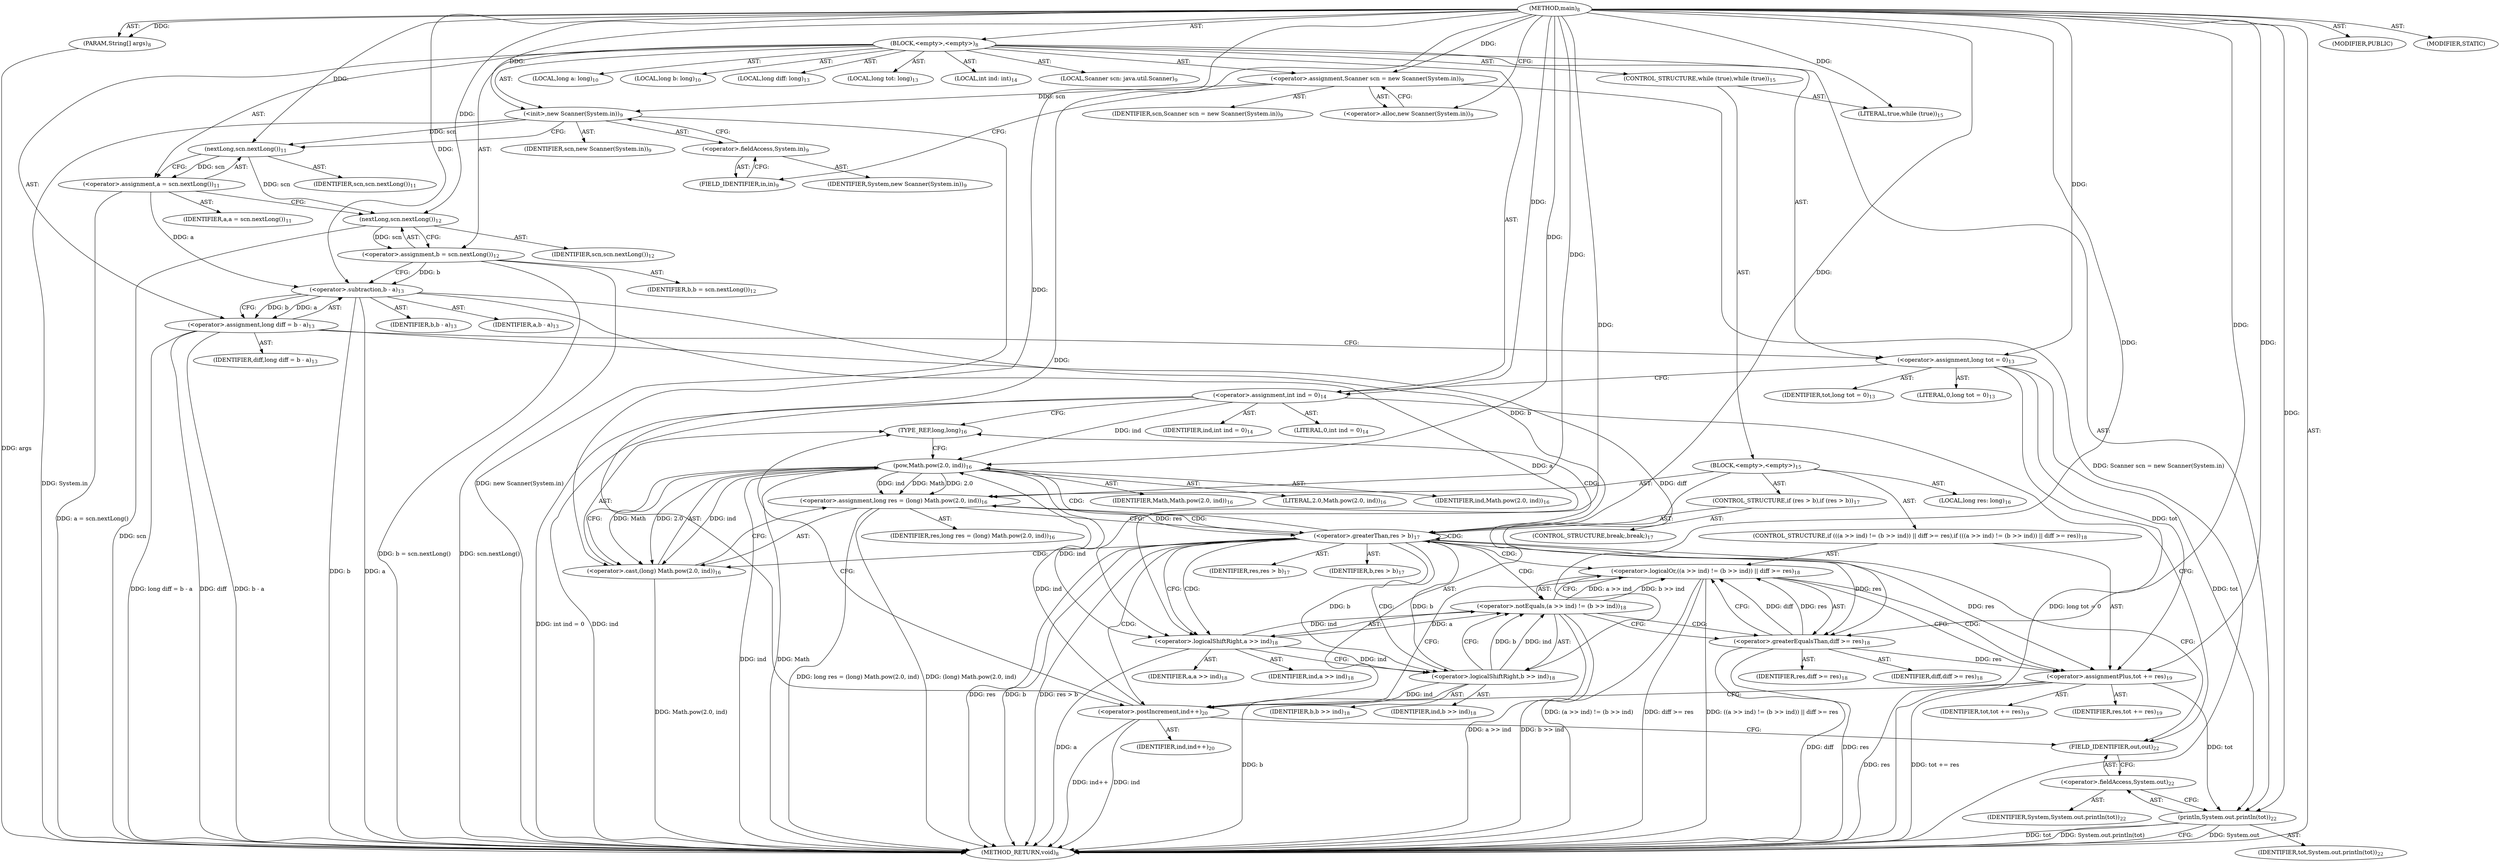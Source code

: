 digraph "main" {  
"19" [label = <(METHOD,main)<SUB>8</SUB>> ]
"20" [label = <(PARAM,String[] args)<SUB>8</SUB>> ]
"21" [label = <(BLOCK,&lt;empty&gt;,&lt;empty&gt;)<SUB>8</SUB>> ]
"4" [label = <(LOCAL,Scanner scn: java.util.Scanner)<SUB>9</SUB>> ]
"22" [label = <(&lt;operator&gt;.assignment,Scanner scn = new Scanner(System.in))<SUB>9</SUB>> ]
"23" [label = <(IDENTIFIER,scn,Scanner scn = new Scanner(System.in))<SUB>9</SUB>> ]
"24" [label = <(&lt;operator&gt;.alloc,new Scanner(System.in))<SUB>9</SUB>> ]
"25" [label = <(&lt;init&gt;,new Scanner(System.in))<SUB>9</SUB>> ]
"3" [label = <(IDENTIFIER,scn,new Scanner(System.in))<SUB>9</SUB>> ]
"26" [label = <(&lt;operator&gt;.fieldAccess,System.in)<SUB>9</SUB>> ]
"27" [label = <(IDENTIFIER,System,new Scanner(System.in))<SUB>9</SUB>> ]
"28" [label = <(FIELD_IDENTIFIER,in,in)<SUB>9</SUB>> ]
"29" [label = <(LOCAL,long a: long)<SUB>10</SUB>> ]
"30" [label = <(LOCAL,long b: long)<SUB>10</SUB>> ]
"31" [label = <(&lt;operator&gt;.assignment,a = scn.nextLong())<SUB>11</SUB>> ]
"32" [label = <(IDENTIFIER,a,a = scn.nextLong())<SUB>11</SUB>> ]
"33" [label = <(nextLong,scn.nextLong())<SUB>11</SUB>> ]
"34" [label = <(IDENTIFIER,scn,scn.nextLong())<SUB>11</SUB>> ]
"35" [label = <(&lt;operator&gt;.assignment,b = scn.nextLong())<SUB>12</SUB>> ]
"36" [label = <(IDENTIFIER,b,b = scn.nextLong())<SUB>12</SUB>> ]
"37" [label = <(nextLong,scn.nextLong())<SUB>12</SUB>> ]
"38" [label = <(IDENTIFIER,scn,scn.nextLong())<SUB>12</SUB>> ]
"39" [label = <(LOCAL,long diff: long)<SUB>13</SUB>> ]
"40" [label = <(LOCAL,long tot: long)<SUB>13</SUB>> ]
"41" [label = <(&lt;operator&gt;.assignment,long diff = b - a)<SUB>13</SUB>> ]
"42" [label = <(IDENTIFIER,diff,long diff = b - a)<SUB>13</SUB>> ]
"43" [label = <(&lt;operator&gt;.subtraction,b - a)<SUB>13</SUB>> ]
"44" [label = <(IDENTIFIER,b,b - a)<SUB>13</SUB>> ]
"45" [label = <(IDENTIFIER,a,b - a)<SUB>13</SUB>> ]
"46" [label = <(&lt;operator&gt;.assignment,long tot = 0)<SUB>13</SUB>> ]
"47" [label = <(IDENTIFIER,tot,long tot = 0)<SUB>13</SUB>> ]
"48" [label = <(LITERAL,0,long tot = 0)<SUB>13</SUB>> ]
"49" [label = <(LOCAL,int ind: int)<SUB>14</SUB>> ]
"50" [label = <(&lt;operator&gt;.assignment,int ind = 0)<SUB>14</SUB>> ]
"51" [label = <(IDENTIFIER,ind,int ind = 0)<SUB>14</SUB>> ]
"52" [label = <(LITERAL,0,int ind = 0)<SUB>14</SUB>> ]
"53" [label = <(CONTROL_STRUCTURE,while (true),while (true))<SUB>15</SUB>> ]
"54" [label = <(LITERAL,true,while (true))<SUB>15</SUB>> ]
"55" [label = <(BLOCK,&lt;empty&gt;,&lt;empty&gt;)<SUB>15</SUB>> ]
"56" [label = <(LOCAL,long res: long)<SUB>16</SUB>> ]
"57" [label = <(&lt;operator&gt;.assignment,long res = (long) Math.pow(2.0, ind))<SUB>16</SUB>> ]
"58" [label = <(IDENTIFIER,res,long res = (long) Math.pow(2.0, ind))<SUB>16</SUB>> ]
"59" [label = <(&lt;operator&gt;.cast,(long) Math.pow(2.0, ind))<SUB>16</SUB>> ]
"60" [label = <(TYPE_REF,long,long)<SUB>16</SUB>> ]
"61" [label = <(pow,Math.pow(2.0, ind))<SUB>16</SUB>> ]
"62" [label = <(IDENTIFIER,Math,Math.pow(2.0, ind))<SUB>16</SUB>> ]
"63" [label = <(LITERAL,2.0,Math.pow(2.0, ind))<SUB>16</SUB>> ]
"64" [label = <(IDENTIFIER,ind,Math.pow(2.0, ind))<SUB>16</SUB>> ]
"65" [label = <(CONTROL_STRUCTURE,if (res &gt; b),if (res &gt; b))<SUB>17</SUB>> ]
"66" [label = <(&lt;operator&gt;.greaterThan,res &gt; b)<SUB>17</SUB>> ]
"67" [label = <(IDENTIFIER,res,res &gt; b)<SUB>17</SUB>> ]
"68" [label = <(IDENTIFIER,b,res &gt; b)<SUB>17</SUB>> ]
"69" [label = <(CONTROL_STRUCTURE,break;,break;)<SUB>17</SUB>> ]
"70" [label = <(CONTROL_STRUCTURE,if (((a &gt;&gt; ind) != (b &gt;&gt; ind)) || diff &gt;= res),if (((a &gt;&gt; ind) != (b &gt;&gt; ind)) || diff &gt;= res))<SUB>18</SUB>> ]
"71" [label = <(&lt;operator&gt;.logicalOr,((a &gt;&gt; ind) != (b &gt;&gt; ind)) || diff &gt;= res)<SUB>18</SUB>> ]
"72" [label = <(&lt;operator&gt;.notEquals,(a &gt;&gt; ind) != (b &gt;&gt; ind))<SUB>18</SUB>> ]
"73" [label = <(&lt;operator&gt;.logicalShiftRight,a &gt;&gt; ind)<SUB>18</SUB>> ]
"74" [label = <(IDENTIFIER,a,a &gt;&gt; ind)<SUB>18</SUB>> ]
"75" [label = <(IDENTIFIER,ind,a &gt;&gt; ind)<SUB>18</SUB>> ]
"76" [label = <(&lt;operator&gt;.logicalShiftRight,b &gt;&gt; ind)<SUB>18</SUB>> ]
"77" [label = <(IDENTIFIER,b,b &gt;&gt; ind)<SUB>18</SUB>> ]
"78" [label = <(IDENTIFIER,ind,b &gt;&gt; ind)<SUB>18</SUB>> ]
"79" [label = <(&lt;operator&gt;.greaterEqualsThan,diff &gt;= res)<SUB>18</SUB>> ]
"80" [label = <(IDENTIFIER,diff,diff &gt;= res)<SUB>18</SUB>> ]
"81" [label = <(IDENTIFIER,res,diff &gt;= res)<SUB>18</SUB>> ]
"82" [label = <(&lt;operator&gt;.assignmentPlus,tot += res)<SUB>19</SUB>> ]
"83" [label = <(IDENTIFIER,tot,tot += res)<SUB>19</SUB>> ]
"84" [label = <(IDENTIFIER,res,tot += res)<SUB>19</SUB>> ]
"85" [label = <(&lt;operator&gt;.postIncrement,ind++)<SUB>20</SUB>> ]
"86" [label = <(IDENTIFIER,ind,ind++)<SUB>20</SUB>> ]
"87" [label = <(println,System.out.println(tot))<SUB>22</SUB>> ]
"88" [label = <(&lt;operator&gt;.fieldAccess,System.out)<SUB>22</SUB>> ]
"89" [label = <(IDENTIFIER,System,System.out.println(tot))<SUB>22</SUB>> ]
"90" [label = <(FIELD_IDENTIFIER,out,out)<SUB>22</SUB>> ]
"91" [label = <(IDENTIFIER,tot,System.out.println(tot))<SUB>22</SUB>> ]
"92" [label = <(MODIFIER,PUBLIC)> ]
"93" [label = <(MODIFIER,STATIC)> ]
"94" [label = <(METHOD_RETURN,void)<SUB>8</SUB>> ]
  "19" -> "20"  [ label = "AST: "] 
  "19" -> "21"  [ label = "AST: "] 
  "19" -> "92"  [ label = "AST: "] 
  "19" -> "93"  [ label = "AST: "] 
  "19" -> "94"  [ label = "AST: "] 
  "21" -> "4"  [ label = "AST: "] 
  "21" -> "22"  [ label = "AST: "] 
  "21" -> "25"  [ label = "AST: "] 
  "21" -> "29"  [ label = "AST: "] 
  "21" -> "30"  [ label = "AST: "] 
  "21" -> "31"  [ label = "AST: "] 
  "21" -> "35"  [ label = "AST: "] 
  "21" -> "39"  [ label = "AST: "] 
  "21" -> "40"  [ label = "AST: "] 
  "21" -> "41"  [ label = "AST: "] 
  "21" -> "46"  [ label = "AST: "] 
  "21" -> "49"  [ label = "AST: "] 
  "21" -> "50"  [ label = "AST: "] 
  "21" -> "53"  [ label = "AST: "] 
  "21" -> "87"  [ label = "AST: "] 
  "22" -> "23"  [ label = "AST: "] 
  "22" -> "24"  [ label = "AST: "] 
  "25" -> "3"  [ label = "AST: "] 
  "25" -> "26"  [ label = "AST: "] 
  "26" -> "27"  [ label = "AST: "] 
  "26" -> "28"  [ label = "AST: "] 
  "31" -> "32"  [ label = "AST: "] 
  "31" -> "33"  [ label = "AST: "] 
  "33" -> "34"  [ label = "AST: "] 
  "35" -> "36"  [ label = "AST: "] 
  "35" -> "37"  [ label = "AST: "] 
  "37" -> "38"  [ label = "AST: "] 
  "41" -> "42"  [ label = "AST: "] 
  "41" -> "43"  [ label = "AST: "] 
  "43" -> "44"  [ label = "AST: "] 
  "43" -> "45"  [ label = "AST: "] 
  "46" -> "47"  [ label = "AST: "] 
  "46" -> "48"  [ label = "AST: "] 
  "50" -> "51"  [ label = "AST: "] 
  "50" -> "52"  [ label = "AST: "] 
  "53" -> "54"  [ label = "AST: "] 
  "53" -> "55"  [ label = "AST: "] 
  "55" -> "56"  [ label = "AST: "] 
  "55" -> "57"  [ label = "AST: "] 
  "55" -> "65"  [ label = "AST: "] 
  "55" -> "70"  [ label = "AST: "] 
  "55" -> "85"  [ label = "AST: "] 
  "57" -> "58"  [ label = "AST: "] 
  "57" -> "59"  [ label = "AST: "] 
  "59" -> "60"  [ label = "AST: "] 
  "59" -> "61"  [ label = "AST: "] 
  "61" -> "62"  [ label = "AST: "] 
  "61" -> "63"  [ label = "AST: "] 
  "61" -> "64"  [ label = "AST: "] 
  "65" -> "66"  [ label = "AST: "] 
  "65" -> "69"  [ label = "AST: "] 
  "66" -> "67"  [ label = "AST: "] 
  "66" -> "68"  [ label = "AST: "] 
  "70" -> "71"  [ label = "AST: "] 
  "70" -> "82"  [ label = "AST: "] 
  "71" -> "72"  [ label = "AST: "] 
  "71" -> "79"  [ label = "AST: "] 
  "72" -> "73"  [ label = "AST: "] 
  "72" -> "76"  [ label = "AST: "] 
  "73" -> "74"  [ label = "AST: "] 
  "73" -> "75"  [ label = "AST: "] 
  "76" -> "77"  [ label = "AST: "] 
  "76" -> "78"  [ label = "AST: "] 
  "79" -> "80"  [ label = "AST: "] 
  "79" -> "81"  [ label = "AST: "] 
  "82" -> "83"  [ label = "AST: "] 
  "82" -> "84"  [ label = "AST: "] 
  "85" -> "86"  [ label = "AST: "] 
  "87" -> "88"  [ label = "AST: "] 
  "87" -> "91"  [ label = "AST: "] 
  "88" -> "89"  [ label = "AST: "] 
  "88" -> "90"  [ label = "AST: "] 
  "22" -> "28"  [ label = "CFG: "] 
  "25" -> "33"  [ label = "CFG: "] 
  "31" -> "37"  [ label = "CFG: "] 
  "35" -> "43"  [ label = "CFG: "] 
  "41" -> "46"  [ label = "CFG: "] 
  "46" -> "50"  [ label = "CFG: "] 
  "50" -> "60"  [ label = "CFG: "] 
  "50" -> "90"  [ label = "CFG: "] 
  "87" -> "94"  [ label = "CFG: "] 
  "24" -> "22"  [ label = "CFG: "] 
  "26" -> "25"  [ label = "CFG: "] 
  "33" -> "31"  [ label = "CFG: "] 
  "37" -> "35"  [ label = "CFG: "] 
  "43" -> "41"  [ label = "CFG: "] 
  "88" -> "87"  [ label = "CFG: "] 
  "28" -> "26"  [ label = "CFG: "] 
  "57" -> "66"  [ label = "CFG: "] 
  "85" -> "60"  [ label = "CFG: "] 
  "85" -> "90"  [ label = "CFG: "] 
  "90" -> "88"  [ label = "CFG: "] 
  "59" -> "57"  [ label = "CFG: "] 
  "66" -> "90"  [ label = "CFG: "] 
  "66" -> "73"  [ label = "CFG: "] 
  "71" -> "82"  [ label = "CFG: "] 
  "71" -> "85"  [ label = "CFG: "] 
  "82" -> "85"  [ label = "CFG: "] 
  "60" -> "61"  [ label = "CFG: "] 
  "61" -> "59"  [ label = "CFG: "] 
  "72" -> "71"  [ label = "CFG: "] 
  "72" -> "79"  [ label = "CFG: "] 
  "79" -> "71"  [ label = "CFG: "] 
  "73" -> "76"  [ label = "CFG: "] 
  "76" -> "72"  [ label = "CFG: "] 
  "19" -> "24"  [ label = "CFG: "] 
  "20" -> "94"  [ label = "DDG: args"] 
  "22" -> "94"  [ label = "DDG: Scanner scn = new Scanner(System.in)"] 
  "25" -> "94"  [ label = "DDG: System.in"] 
  "25" -> "94"  [ label = "DDG: new Scanner(System.in)"] 
  "31" -> "94"  [ label = "DDG: a = scn.nextLong()"] 
  "37" -> "94"  [ label = "DDG: scn"] 
  "35" -> "94"  [ label = "DDG: scn.nextLong()"] 
  "35" -> "94"  [ label = "DDG: b = scn.nextLong()"] 
  "41" -> "94"  [ label = "DDG: diff"] 
  "43" -> "94"  [ label = "DDG: b"] 
  "43" -> "94"  [ label = "DDG: a"] 
  "41" -> "94"  [ label = "DDG: b - a"] 
  "41" -> "94"  [ label = "DDG: long diff = b - a"] 
  "46" -> "94"  [ label = "DDG: long tot = 0"] 
  "50" -> "94"  [ label = "DDG: ind"] 
  "50" -> "94"  [ label = "DDG: int ind = 0"] 
  "61" -> "94"  [ label = "DDG: ind"] 
  "59" -> "94"  [ label = "DDG: Math.pow(2.0, ind)"] 
  "57" -> "94"  [ label = "DDG: (long) Math.pow(2.0, ind)"] 
  "57" -> "94"  [ label = "DDG: long res = (long) Math.pow(2.0, ind)"] 
  "66" -> "94"  [ label = "DDG: res"] 
  "66" -> "94"  [ label = "DDG: b"] 
  "66" -> "94"  [ label = "DDG: res &gt; b"] 
  "73" -> "94"  [ label = "DDG: a"] 
  "72" -> "94"  [ label = "DDG: a &gt;&gt; ind"] 
  "76" -> "94"  [ label = "DDG: b"] 
  "72" -> "94"  [ label = "DDG: b &gt;&gt; ind"] 
  "71" -> "94"  [ label = "DDG: (a &gt;&gt; ind) != (b &gt;&gt; ind)"] 
  "79" -> "94"  [ label = "DDG: diff"] 
  "79" -> "94"  [ label = "DDG: res"] 
  "71" -> "94"  [ label = "DDG: diff &gt;= res"] 
  "71" -> "94"  [ label = "DDG: ((a &gt;&gt; ind) != (b &gt;&gt; ind)) || diff &gt;= res"] 
  "82" -> "94"  [ label = "DDG: res"] 
  "82" -> "94"  [ label = "DDG: tot += res"] 
  "85" -> "94"  [ label = "DDG: ind"] 
  "85" -> "94"  [ label = "DDG: ind++"] 
  "87" -> "94"  [ label = "DDG: System.out"] 
  "87" -> "94"  [ label = "DDG: tot"] 
  "87" -> "94"  [ label = "DDG: System.out.println(tot)"] 
  "61" -> "94"  [ label = "DDG: Math"] 
  "19" -> "20"  [ label = "DDG: "] 
  "19" -> "22"  [ label = "DDG: "] 
  "33" -> "31"  [ label = "DDG: scn"] 
  "37" -> "35"  [ label = "DDG: scn"] 
  "43" -> "41"  [ label = "DDG: b"] 
  "43" -> "41"  [ label = "DDG: a"] 
  "19" -> "46"  [ label = "DDG: "] 
  "19" -> "50"  [ label = "DDG: "] 
  "22" -> "25"  [ label = "DDG: scn"] 
  "19" -> "25"  [ label = "DDG: "] 
  "19" -> "54"  [ label = "DDG: "] 
  "46" -> "87"  [ label = "DDG: tot"] 
  "82" -> "87"  [ label = "DDG: tot"] 
  "19" -> "87"  [ label = "DDG: "] 
  "25" -> "33"  [ label = "DDG: scn"] 
  "19" -> "33"  [ label = "DDG: "] 
  "33" -> "37"  [ label = "DDG: scn"] 
  "19" -> "37"  [ label = "DDG: "] 
  "35" -> "43"  [ label = "DDG: b"] 
  "19" -> "43"  [ label = "DDG: "] 
  "31" -> "43"  [ label = "DDG: a"] 
  "19" -> "57"  [ label = "DDG: "] 
  "61" -> "57"  [ label = "DDG: Math"] 
  "61" -> "57"  [ label = "DDG: 2.0"] 
  "61" -> "57"  [ label = "DDG: ind"] 
  "66" -> "82"  [ label = "DDG: res"] 
  "79" -> "82"  [ label = "DDG: res"] 
  "19" -> "82"  [ label = "DDG: "] 
  "76" -> "85"  [ label = "DDG: ind"] 
  "19" -> "85"  [ label = "DDG: "] 
  "19" -> "59"  [ label = "DDG: "] 
  "61" -> "59"  [ label = "DDG: Math"] 
  "61" -> "59"  [ label = "DDG: 2.0"] 
  "61" -> "59"  [ label = "DDG: ind"] 
  "57" -> "66"  [ label = "DDG: res"] 
  "19" -> "66"  [ label = "DDG: "] 
  "43" -> "66"  [ label = "DDG: b"] 
  "76" -> "66"  [ label = "DDG: b"] 
  "72" -> "71"  [ label = "DDG: a &gt;&gt; ind"] 
  "72" -> "71"  [ label = "DDG: b &gt;&gt; ind"] 
  "79" -> "71"  [ label = "DDG: diff"] 
  "79" -> "71"  [ label = "DDG: res"] 
  "46" -> "82"  [ label = "DDG: tot"] 
  "19" -> "61"  [ label = "DDG: "] 
  "50" -> "61"  [ label = "DDG: ind"] 
  "85" -> "61"  [ label = "DDG: ind"] 
  "73" -> "72"  [ label = "DDG: a"] 
  "73" -> "72"  [ label = "DDG: ind"] 
  "76" -> "72"  [ label = "DDG: b"] 
  "76" -> "72"  [ label = "DDG: ind"] 
  "41" -> "79"  [ label = "DDG: diff"] 
  "19" -> "79"  [ label = "DDG: "] 
  "66" -> "79"  [ label = "DDG: res"] 
  "43" -> "73"  [ label = "DDG: a"] 
  "19" -> "73"  [ label = "DDG: "] 
  "61" -> "73"  [ label = "DDG: ind"] 
  "66" -> "76"  [ label = "DDG: b"] 
  "19" -> "76"  [ label = "DDG: "] 
  "73" -> "76"  [ label = "DDG: ind"] 
  "66" -> "73"  [ label = "CDG: "] 
  "66" -> "71"  [ label = "CDG: "] 
  "66" -> "85"  [ label = "CDG: "] 
  "66" -> "72"  [ label = "CDG: "] 
  "66" -> "76"  [ label = "CDG: "] 
  "66" -> "60"  [ label = "CDG: "] 
  "66" -> "61"  [ label = "CDG: "] 
  "66" -> "57"  [ label = "CDG: "] 
  "66" -> "66"  [ label = "CDG: "] 
  "66" -> "59"  [ label = "CDG: "] 
  "71" -> "82"  [ label = "CDG: "] 
  "72" -> "79"  [ label = "CDG: "] 
}
